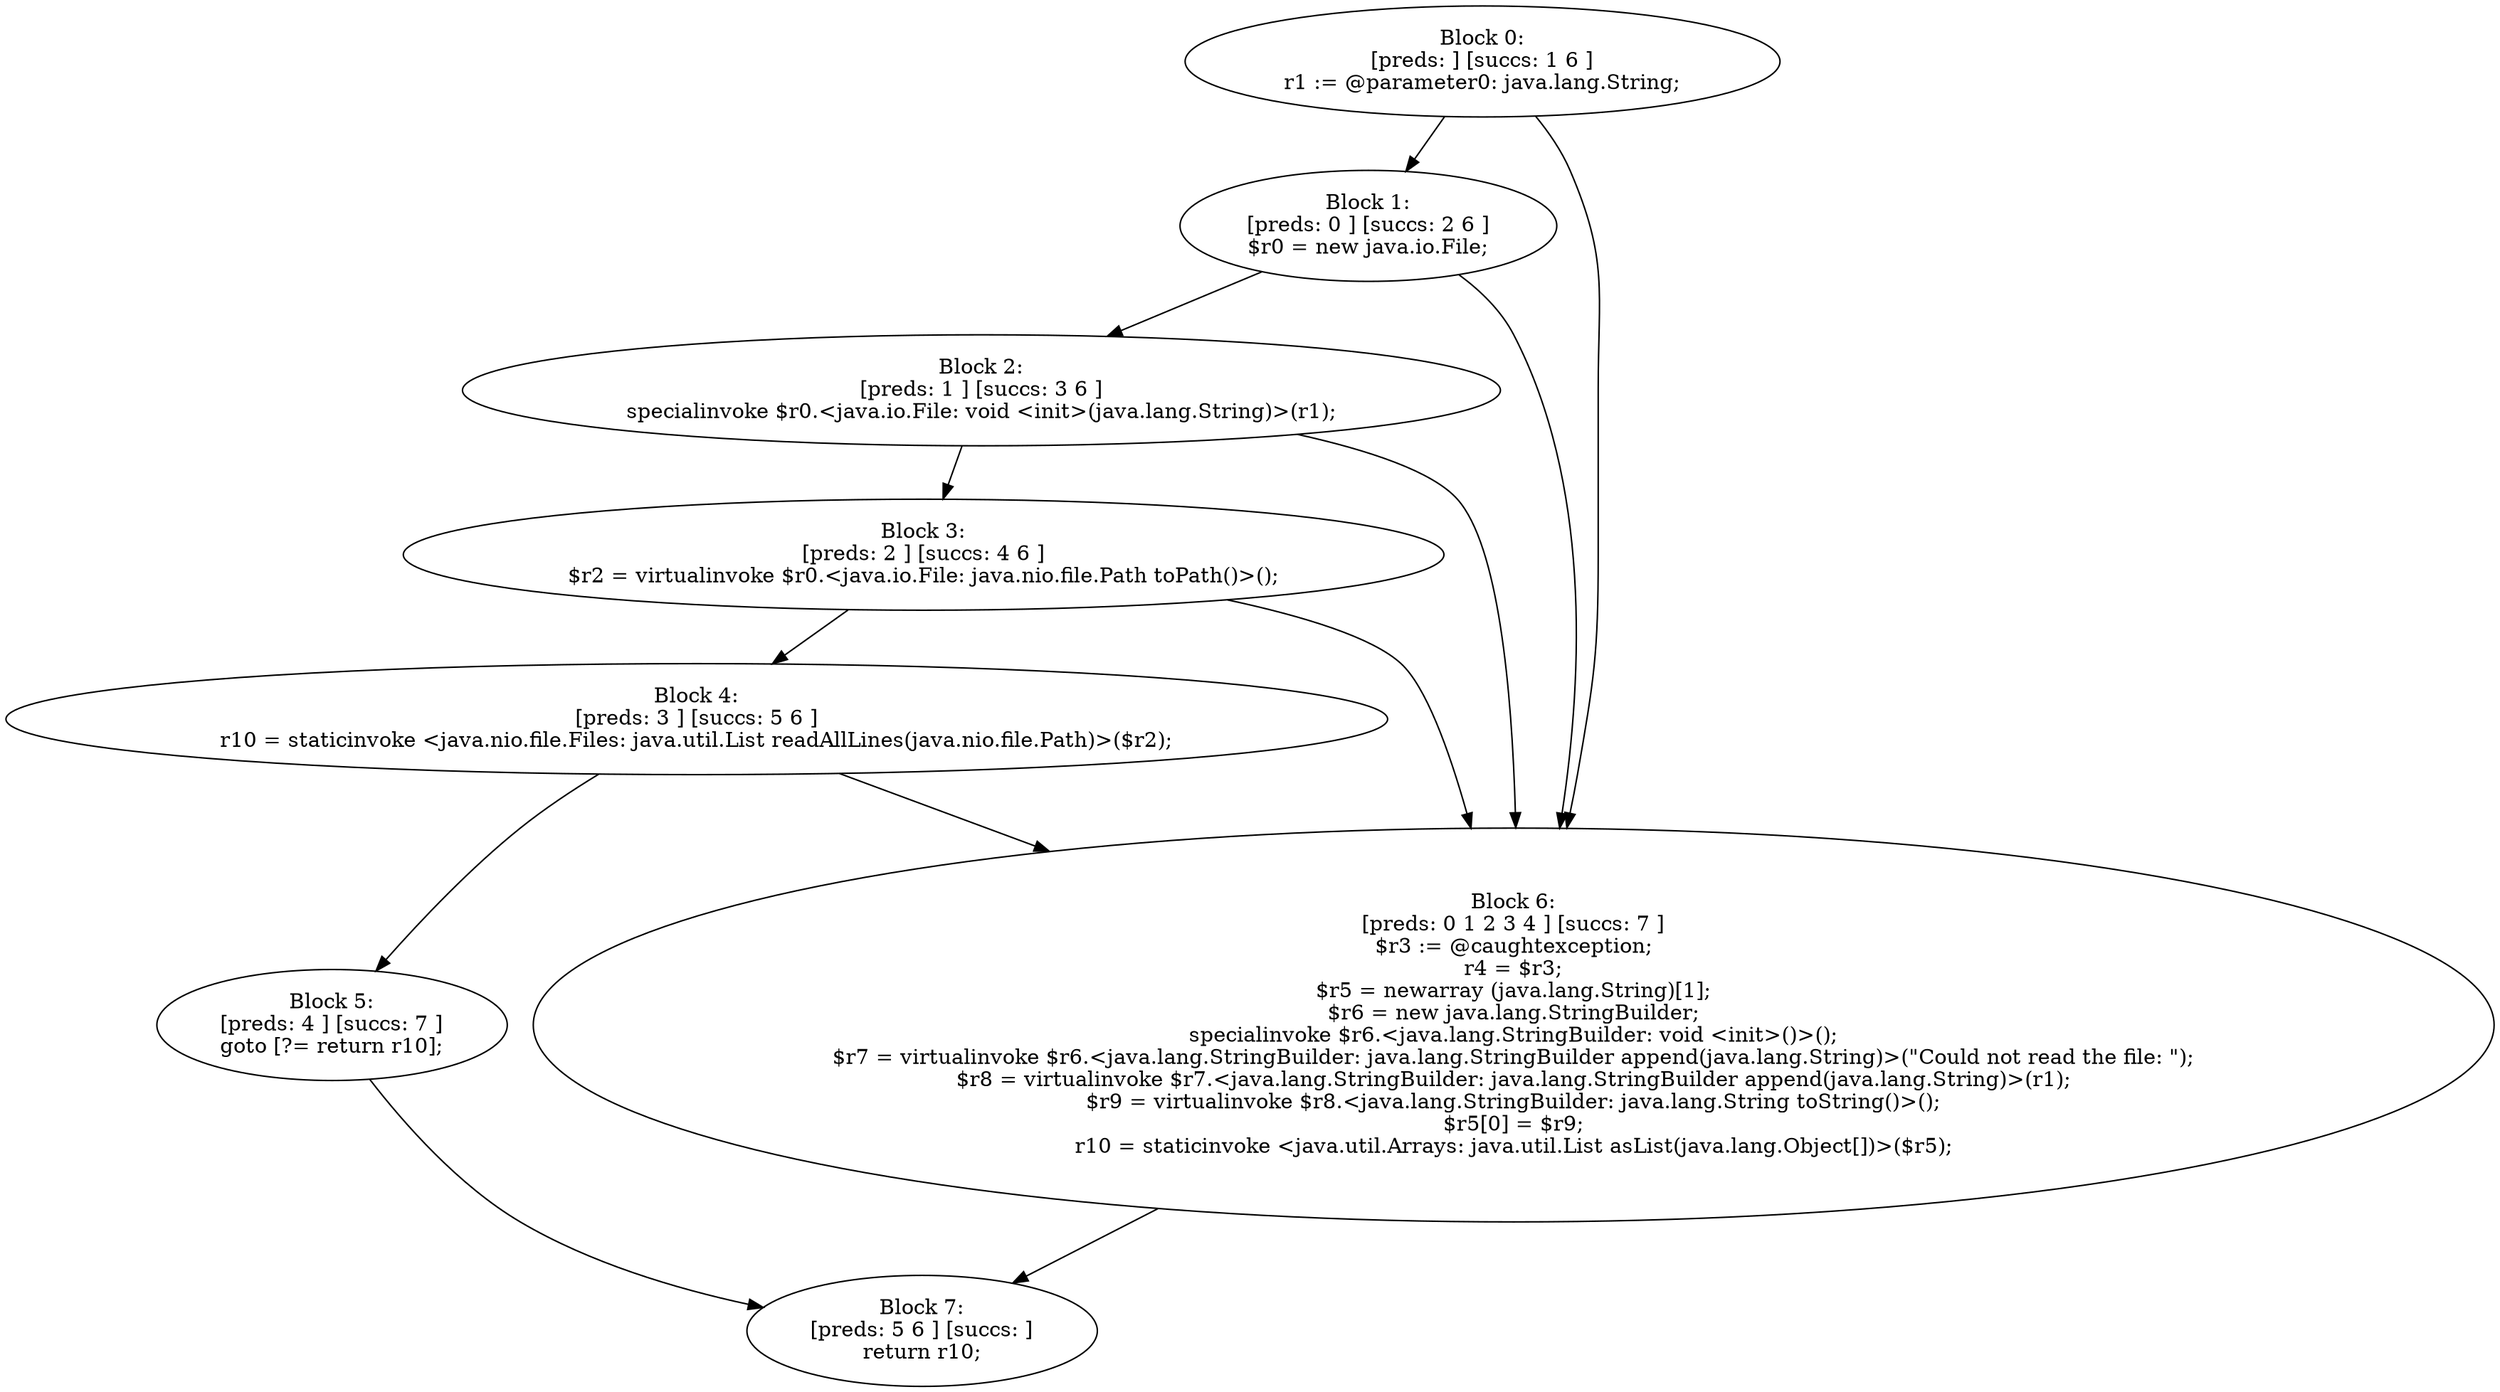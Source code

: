digraph "unitGraph" {
    "Block 0:
[preds: ] [succs: 1 6 ]
r1 := @parameter0: java.lang.String;
"
    "Block 1:
[preds: 0 ] [succs: 2 6 ]
$r0 = new java.io.File;
"
    "Block 2:
[preds: 1 ] [succs: 3 6 ]
specialinvoke $r0.<java.io.File: void <init>(java.lang.String)>(r1);
"
    "Block 3:
[preds: 2 ] [succs: 4 6 ]
$r2 = virtualinvoke $r0.<java.io.File: java.nio.file.Path toPath()>();
"
    "Block 4:
[preds: 3 ] [succs: 5 6 ]
r10 = staticinvoke <java.nio.file.Files: java.util.List readAllLines(java.nio.file.Path)>($r2);
"
    "Block 5:
[preds: 4 ] [succs: 7 ]
goto [?= return r10];
"
    "Block 6:
[preds: 0 1 2 3 4 ] [succs: 7 ]
$r3 := @caughtexception;
r4 = $r3;
$r5 = newarray (java.lang.String)[1];
$r6 = new java.lang.StringBuilder;
specialinvoke $r6.<java.lang.StringBuilder: void <init>()>();
$r7 = virtualinvoke $r6.<java.lang.StringBuilder: java.lang.StringBuilder append(java.lang.String)>(\"Could not read the file: \");
$r8 = virtualinvoke $r7.<java.lang.StringBuilder: java.lang.StringBuilder append(java.lang.String)>(r1);
$r9 = virtualinvoke $r8.<java.lang.StringBuilder: java.lang.String toString()>();
$r5[0] = $r9;
r10 = staticinvoke <java.util.Arrays: java.util.List asList(java.lang.Object[])>($r5);
"
    "Block 7:
[preds: 5 6 ] [succs: ]
return r10;
"
    "Block 0:
[preds: ] [succs: 1 6 ]
r1 := @parameter0: java.lang.String;
"->"Block 1:
[preds: 0 ] [succs: 2 6 ]
$r0 = new java.io.File;
";
    "Block 0:
[preds: ] [succs: 1 6 ]
r1 := @parameter0: java.lang.String;
"->"Block 6:
[preds: 0 1 2 3 4 ] [succs: 7 ]
$r3 := @caughtexception;
r4 = $r3;
$r5 = newarray (java.lang.String)[1];
$r6 = new java.lang.StringBuilder;
specialinvoke $r6.<java.lang.StringBuilder: void <init>()>();
$r7 = virtualinvoke $r6.<java.lang.StringBuilder: java.lang.StringBuilder append(java.lang.String)>(\"Could not read the file: \");
$r8 = virtualinvoke $r7.<java.lang.StringBuilder: java.lang.StringBuilder append(java.lang.String)>(r1);
$r9 = virtualinvoke $r8.<java.lang.StringBuilder: java.lang.String toString()>();
$r5[0] = $r9;
r10 = staticinvoke <java.util.Arrays: java.util.List asList(java.lang.Object[])>($r5);
";
    "Block 1:
[preds: 0 ] [succs: 2 6 ]
$r0 = new java.io.File;
"->"Block 2:
[preds: 1 ] [succs: 3 6 ]
specialinvoke $r0.<java.io.File: void <init>(java.lang.String)>(r1);
";
    "Block 1:
[preds: 0 ] [succs: 2 6 ]
$r0 = new java.io.File;
"->"Block 6:
[preds: 0 1 2 3 4 ] [succs: 7 ]
$r3 := @caughtexception;
r4 = $r3;
$r5 = newarray (java.lang.String)[1];
$r6 = new java.lang.StringBuilder;
specialinvoke $r6.<java.lang.StringBuilder: void <init>()>();
$r7 = virtualinvoke $r6.<java.lang.StringBuilder: java.lang.StringBuilder append(java.lang.String)>(\"Could not read the file: \");
$r8 = virtualinvoke $r7.<java.lang.StringBuilder: java.lang.StringBuilder append(java.lang.String)>(r1);
$r9 = virtualinvoke $r8.<java.lang.StringBuilder: java.lang.String toString()>();
$r5[0] = $r9;
r10 = staticinvoke <java.util.Arrays: java.util.List asList(java.lang.Object[])>($r5);
";
    "Block 2:
[preds: 1 ] [succs: 3 6 ]
specialinvoke $r0.<java.io.File: void <init>(java.lang.String)>(r1);
"->"Block 3:
[preds: 2 ] [succs: 4 6 ]
$r2 = virtualinvoke $r0.<java.io.File: java.nio.file.Path toPath()>();
";
    "Block 2:
[preds: 1 ] [succs: 3 6 ]
specialinvoke $r0.<java.io.File: void <init>(java.lang.String)>(r1);
"->"Block 6:
[preds: 0 1 2 3 4 ] [succs: 7 ]
$r3 := @caughtexception;
r4 = $r3;
$r5 = newarray (java.lang.String)[1];
$r6 = new java.lang.StringBuilder;
specialinvoke $r6.<java.lang.StringBuilder: void <init>()>();
$r7 = virtualinvoke $r6.<java.lang.StringBuilder: java.lang.StringBuilder append(java.lang.String)>(\"Could not read the file: \");
$r8 = virtualinvoke $r7.<java.lang.StringBuilder: java.lang.StringBuilder append(java.lang.String)>(r1);
$r9 = virtualinvoke $r8.<java.lang.StringBuilder: java.lang.String toString()>();
$r5[0] = $r9;
r10 = staticinvoke <java.util.Arrays: java.util.List asList(java.lang.Object[])>($r5);
";
    "Block 3:
[preds: 2 ] [succs: 4 6 ]
$r2 = virtualinvoke $r0.<java.io.File: java.nio.file.Path toPath()>();
"->"Block 4:
[preds: 3 ] [succs: 5 6 ]
r10 = staticinvoke <java.nio.file.Files: java.util.List readAllLines(java.nio.file.Path)>($r2);
";
    "Block 3:
[preds: 2 ] [succs: 4 6 ]
$r2 = virtualinvoke $r0.<java.io.File: java.nio.file.Path toPath()>();
"->"Block 6:
[preds: 0 1 2 3 4 ] [succs: 7 ]
$r3 := @caughtexception;
r4 = $r3;
$r5 = newarray (java.lang.String)[1];
$r6 = new java.lang.StringBuilder;
specialinvoke $r6.<java.lang.StringBuilder: void <init>()>();
$r7 = virtualinvoke $r6.<java.lang.StringBuilder: java.lang.StringBuilder append(java.lang.String)>(\"Could not read the file: \");
$r8 = virtualinvoke $r7.<java.lang.StringBuilder: java.lang.StringBuilder append(java.lang.String)>(r1);
$r9 = virtualinvoke $r8.<java.lang.StringBuilder: java.lang.String toString()>();
$r5[0] = $r9;
r10 = staticinvoke <java.util.Arrays: java.util.List asList(java.lang.Object[])>($r5);
";
    "Block 4:
[preds: 3 ] [succs: 5 6 ]
r10 = staticinvoke <java.nio.file.Files: java.util.List readAllLines(java.nio.file.Path)>($r2);
"->"Block 5:
[preds: 4 ] [succs: 7 ]
goto [?= return r10];
";
    "Block 4:
[preds: 3 ] [succs: 5 6 ]
r10 = staticinvoke <java.nio.file.Files: java.util.List readAllLines(java.nio.file.Path)>($r2);
"->"Block 6:
[preds: 0 1 2 3 4 ] [succs: 7 ]
$r3 := @caughtexception;
r4 = $r3;
$r5 = newarray (java.lang.String)[1];
$r6 = new java.lang.StringBuilder;
specialinvoke $r6.<java.lang.StringBuilder: void <init>()>();
$r7 = virtualinvoke $r6.<java.lang.StringBuilder: java.lang.StringBuilder append(java.lang.String)>(\"Could not read the file: \");
$r8 = virtualinvoke $r7.<java.lang.StringBuilder: java.lang.StringBuilder append(java.lang.String)>(r1);
$r9 = virtualinvoke $r8.<java.lang.StringBuilder: java.lang.String toString()>();
$r5[0] = $r9;
r10 = staticinvoke <java.util.Arrays: java.util.List asList(java.lang.Object[])>($r5);
";
    "Block 5:
[preds: 4 ] [succs: 7 ]
goto [?= return r10];
"->"Block 7:
[preds: 5 6 ] [succs: ]
return r10;
";
    "Block 6:
[preds: 0 1 2 3 4 ] [succs: 7 ]
$r3 := @caughtexception;
r4 = $r3;
$r5 = newarray (java.lang.String)[1];
$r6 = new java.lang.StringBuilder;
specialinvoke $r6.<java.lang.StringBuilder: void <init>()>();
$r7 = virtualinvoke $r6.<java.lang.StringBuilder: java.lang.StringBuilder append(java.lang.String)>(\"Could not read the file: \");
$r8 = virtualinvoke $r7.<java.lang.StringBuilder: java.lang.StringBuilder append(java.lang.String)>(r1);
$r9 = virtualinvoke $r8.<java.lang.StringBuilder: java.lang.String toString()>();
$r5[0] = $r9;
r10 = staticinvoke <java.util.Arrays: java.util.List asList(java.lang.Object[])>($r5);
"->"Block 7:
[preds: 5 6 ] [succs: ]
return r10;
";
}
